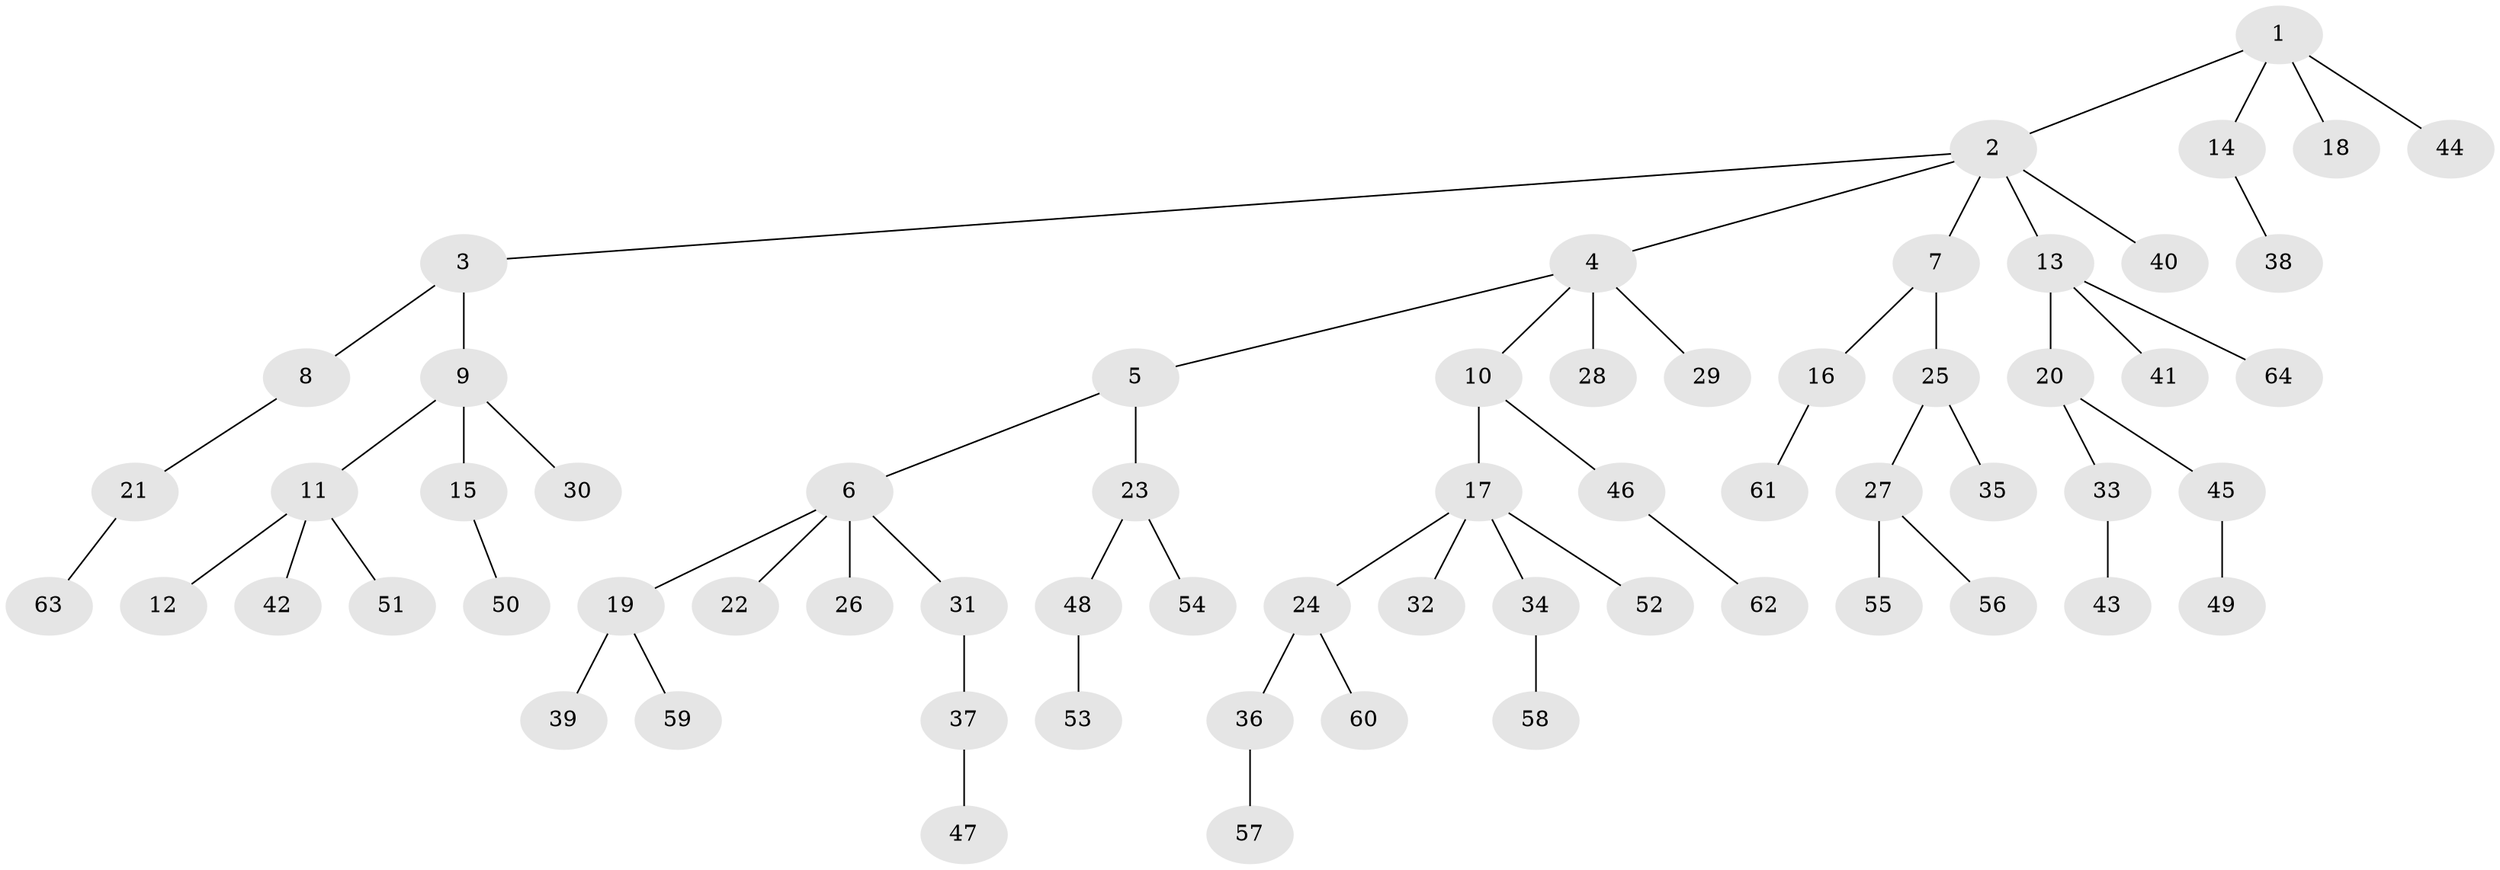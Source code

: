 // Generated by graph-tools (version 1.1) at 2025/11/02/27/25 16:11:26]
// undirected, 64 vertices, 63 edges
graph export_dot {
graph [start="1"]
  node [color=gray90,style=filled];
  1;
  2;
  3;
  4;
  5;
  6;
  7;
  8;
  9;
  10;
  11;
  12;
  13;
  14;
  15;
  16;
  17;
  18;
  19;
  20;
  21;
  22;
  23;
  24;
  25;
  26;
  27;
  28;
  29;
  30;
  31;
  32;
  33;
  34;
  35;
  36;
  37;
  38;
  39;
  40;
  41;
  42;
  43;
  44;
  45;
  46;
  47;
  48;
  49;
  50;
  51;
  52;
  53;
  54;
  55;
  56;
  57;
  58;
  59;
  60;
  61;
  62;
  63;
  64;
  1 -- 2;
  1 -- 14;
  1 -- 18;
  1 -- 44;
  2 -- 3;
  2 -- 4;
  2 -- 7;
  2 -- 13;
  2 -- 40;
  3 -- 8;
  3 -- 9;
  4 -- 5;
  4 -- 10;
  4 -- 28;
  4 -- 29;
  5 -- 6;
  5 -- 23;
  6 -- 19;
  6 -- 22;
  6 -- 26;
  6 -- 31;
  7 -- 16;
  7 -- 25;
  8 -- 21;
  9 -- 11;
  9 -- 15;
  9 -- 30;
  10 -- 17;
  10 -- 46;
  11 -- 12;
  11 -- 42;
  11 -- 51;
  13 -- 20;
  13 -- 41;
  13 -- 64;
  14 -- 38;
  15 -- 50;
  16 -- 61;
  17 -- 24;
  17 -- 32;
  17 -- 34;
  17 -- 52;
  19 -- 39;
  19 -- 59;
  20 -- 33;
  20 -- 45;
  21 -- 63;
  23 -- 48;
  23 -- 54;
  24 -- 36;
  24 -- 60;
  25 -- 27;
  25 -- 35;
  27 -- 55;
  27 -- 56;
  31 -- 37;
  33 -- 43;
  34 -- 58;
  36 -- 57;
  37 -- 47;
  45 -- 49;
  46 -- 62;
  48 -- 53;
}
